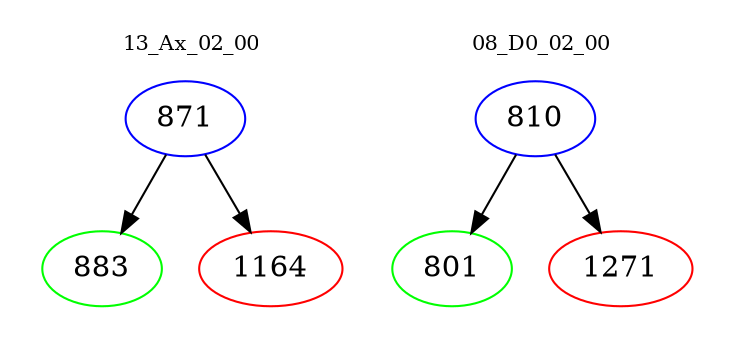 digraph{
subgraph cluster_0 {
color = white
label = "13_Ax_02_00";
fontsize=10;
T0_871 [label="871", color="blue"]
T0_871 -> T0_883 [color="black"]
T0_883 [label="883", color="green"]
T0_871 -> T0_1164 [color="black"]
T0_1164 [label="1164", color="red"]
}
subgraph cluster_1 {
color = white
label = "08_D0_02_00";
fontsize=10;
T1_810 [label="810", color="blue"]
T1_810 -> T1_801 [color="black"]
T1_801 [label="801", color="green"]
T1_810 -> T1_1271 [color="black"]
T1_1271 [label="1271", color="red"]
}
}
